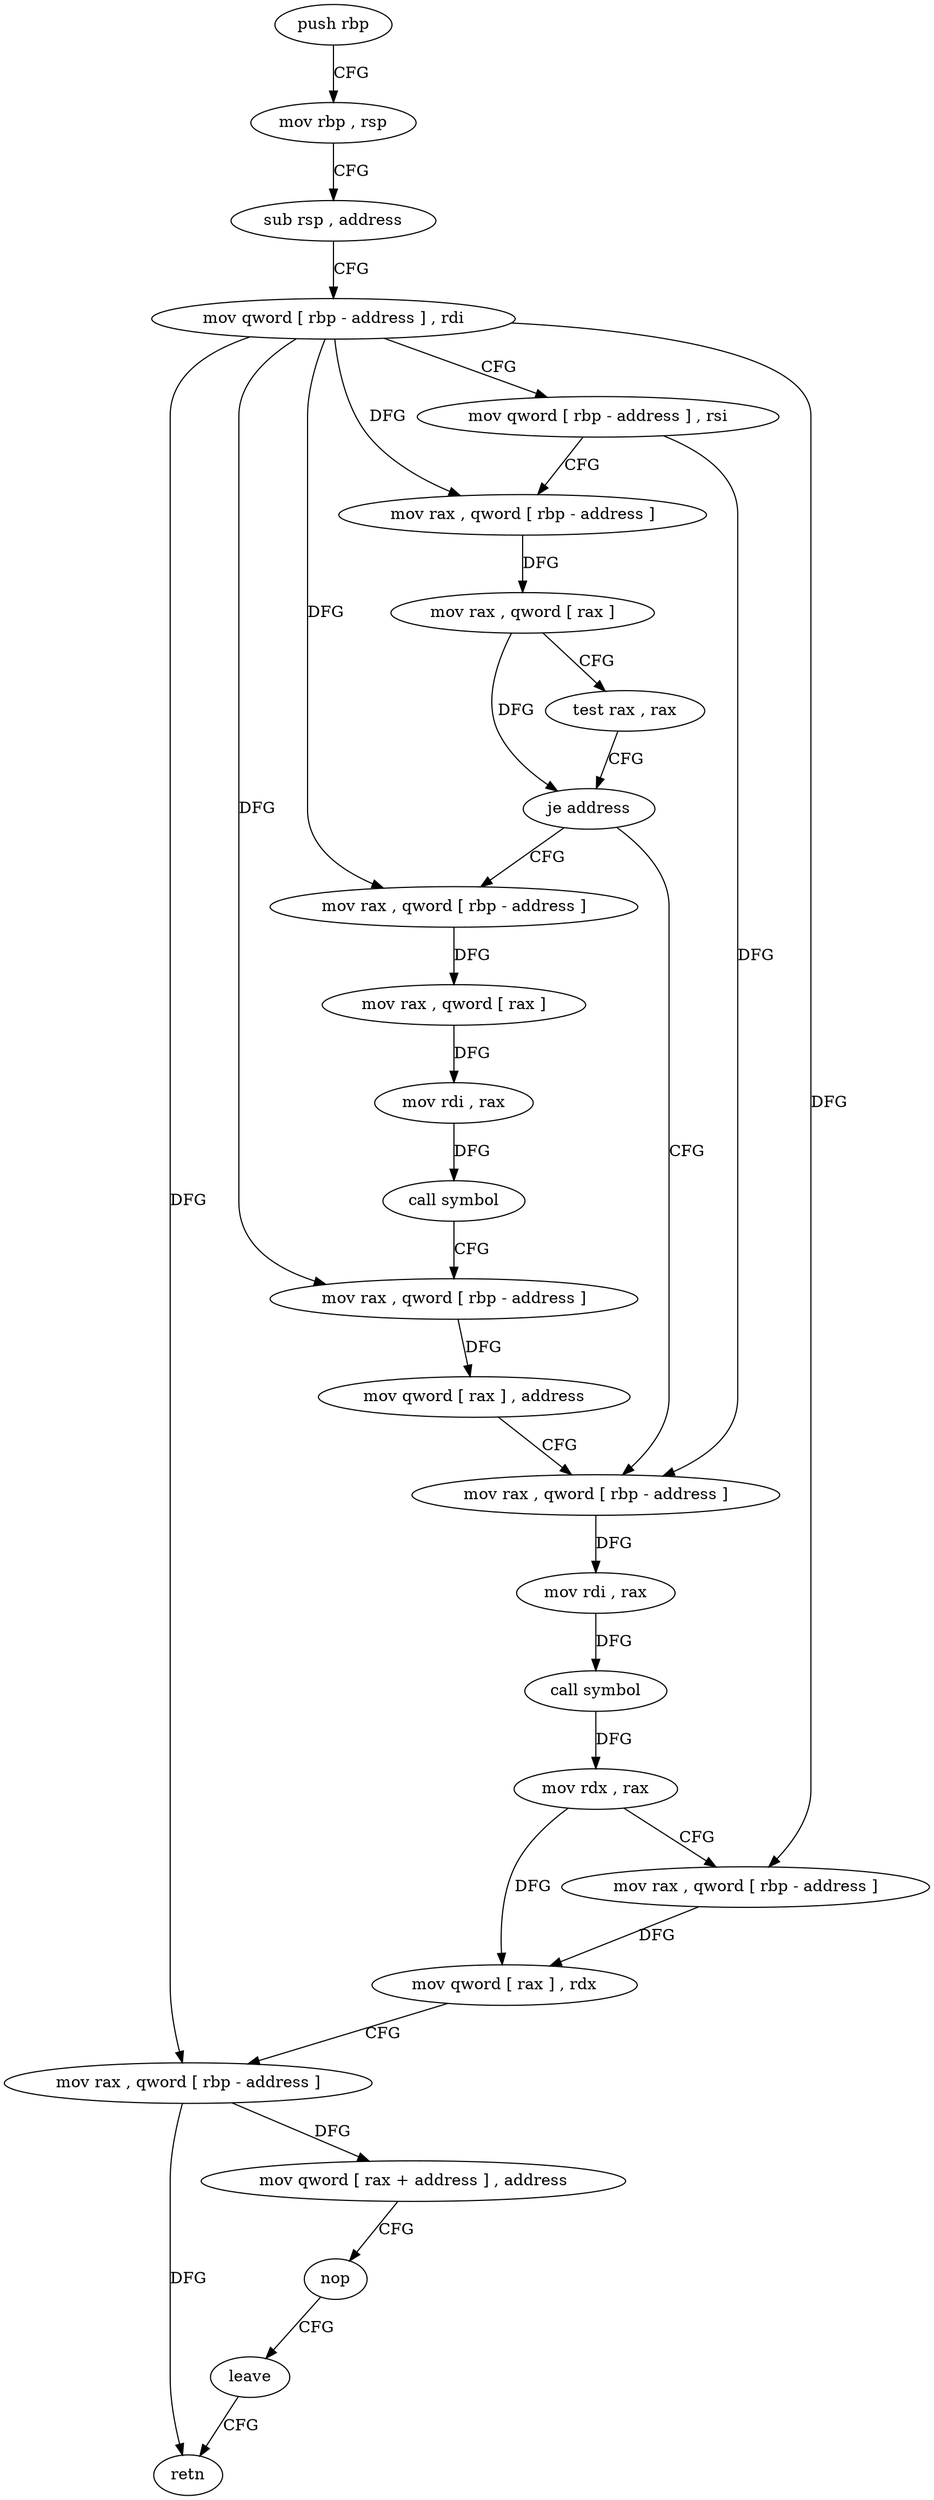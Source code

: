 digraph "func" {
"137971" [label = "push rbp" ]
"137972" [label = "mov rbp , rsp" ]
"137975" [label = "sub rsp , address" ]
"137979" [label = "mov qword [ rbp - address ] , rdi" ]
"137983" [label = "mov qword [ rbp - address ] , rsi" ]
"137987" [label = "mov rax , qword [ rbp - address ]" ]
"137991" [label = "mov rax , qword [ rax ]" ]
"137994" [label = "test rax , rax" ]
"137997" [label = "je address" ]
"138025" [label = "mov rax , qword [ rbp - address ]" ]
"137999" [label = "mov rax , qword [ rbp - address ]" ]
"138029" [label = "mov rdi , rax" ]
"138032" [label = "call symbol" ]
"138037" [label = "mov rdx , rax" ]
"138040" [label = "mov rax , qword [ rbp - address ]" ]
"138044" [label = "mov qword [ rax ] , rdx" ]
"138047" [label = "mov rax , qword [ rbp - address ]" ]
"138051" [label = "mov qword [ rax + address ] , address" ]
"138059" [label = "nop" ]
"138060" [label = "leave" ]
"138061" [label = "retn" ]
"138003" [label = "mov rax , qword [ rax ]" ]
"138006" [label = "mov rdi , rax" ]
"138009" [label = "call symbol" ]
"138014" [label = "mov rax , qword [ rbp - address ]" ]
"138018" [label = "mov qword [ rax ] , address" ]
"137971" -> "137972" [ label = "CFG" ]
"137972" -> "137975" [ label = "CFG" ]
"137975" -> "137979" [ label = "CFG" ]
"137979" -> "137983" [ label = "CFG" ]
"137979" -> "137987" [ label = "DFG" ]
"137979" -> "138040" [ label = "DFG" ]
"137979" -> "138047" [ label = "DFG" ]
"137979" -> "137999" [ label = "DFG" ]
"137979" -> "138014" [ label = "DFG" ]
"137983" -> "137987" [ label = "CFG" ]
"137983" -> "138025" [ label = "DFG" ]
"137987" -> "137991" [ label = "DFG" ]
"137991" -> "137994" [ label = "CFG" ]
"137991" -> "137997" [ label = "DFG" ]
"137994" -> "137997" [ label = "CFG" ]
"137997" -> "138025" [ label = "CFG" ]
"137997" -> "137999" [ label = "CFG" ]
"138025" -> "138029" [ label = "DFG" ]
"137999" -> "138003" [ label = "DFG" ]
"138029" -> "138032" [ label = "DFG" ]
"138032" -> "138037" [ label = "DFG" ]
"138037" -> "138040" [ label = "CFG" ]
"138037" -> "138044" [ label = "DFG" ]
"138040" -> "138044" [ label = "DFG" ]
"138044" -> "138047" [ label = "CFG" ]
"138047" -> "138051" [ label = "DFG" ]
"138047" -> "138061" [ label = "DFG" ]
"138051" -> "138059" [ label = "CFG" ]
"138059" -> "138060" [ label = "CFG" ]
"138060" -> "138061" [ label = "CFG" ]
"138003" -> "138006" [ label = "DFG" ]
"138006" -> "138009" [ label = "DFG" ]
"138009" -> "138014" [ label = "CFG" ]
"138014" -> "138018" [ label = "DFG" ]
"138018" -> "138025" [ label = "CFG" ]
}

